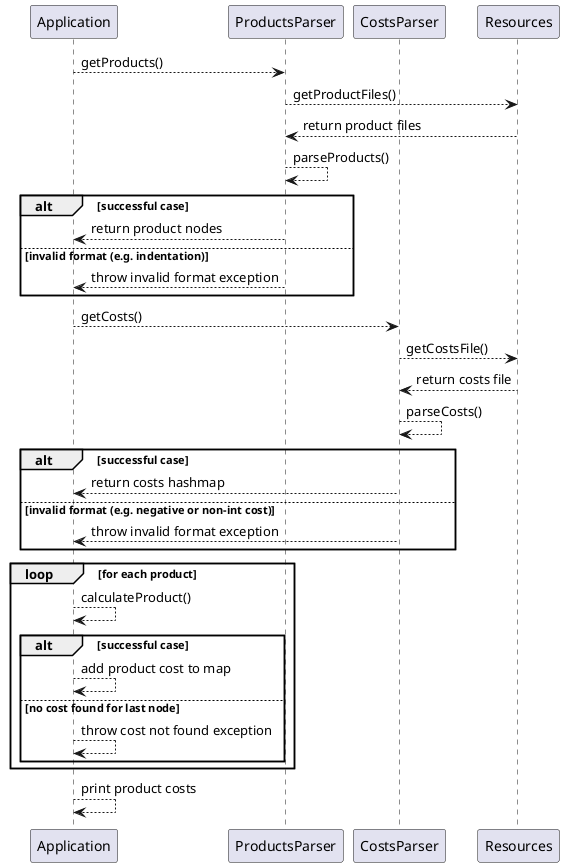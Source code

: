 @startuml

participant Application
participant ProductsParser
participant CostsParser
participant Resources

Application --> ProductsParser: getProducts()
ProductsParser --> Resources: getProductFiles()
ProductsParser <-- Resources: return product files
ProductsParser --> ProductsParser: parseProducts()
alt successful case
  Application <-- ProductsParser: return product nodes
else invalid format (e.g. indentation)
  Application <-- ProductsParser: throw invalid format exception
end

Application --> CostsParser: getCosts()
CostsParser --> Resources: getCostsFile()
CostsParser <-- Resources: return costs file
CostsParser --> CostsParser: parseCosts()
alt successful case
  Application <-- CostsParser: return costs hashmap
else invalid format (e.g. negative or non-int cost)
  Application <-- CostsParser: throw invalid format exception
end

loop for each product
  Application --> Application: calculateProduct()
  alt successful case
    Application --> Application: add product cost to map
  else no cost found for last node
    Application --> Application: throw cost not found exception
  end
end

Application --> Application: print product costs

@enduml
